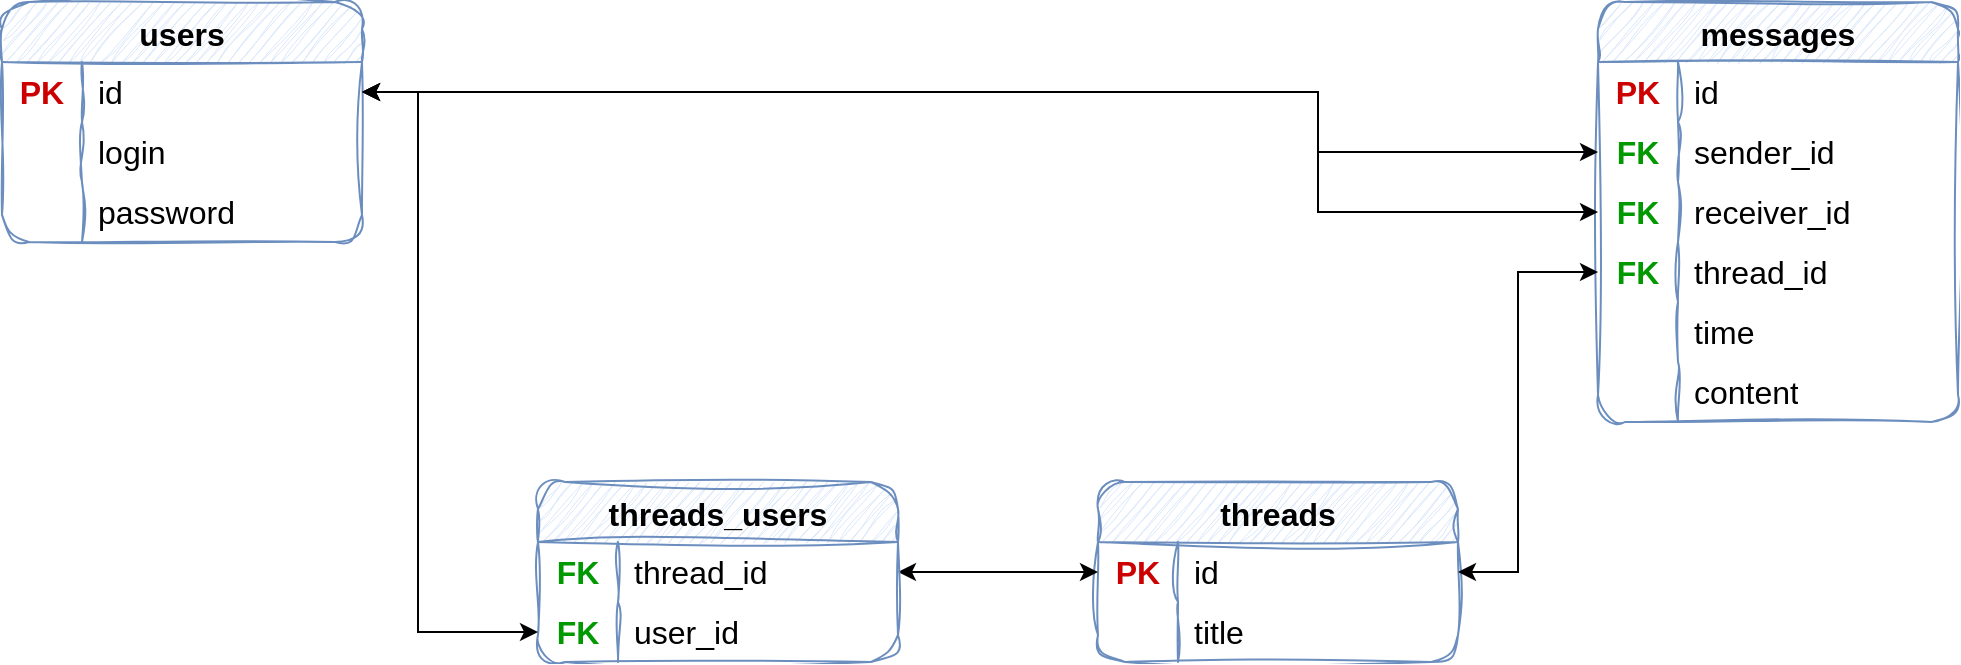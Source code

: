 <mxfile version="21.6.9" type="device">
  <diagram name="Page-1" id="cE95hKYVUQbZIjLwwMU3">
    <mxGraphModel dx="1161" dy="632" grid="1" gridSize="10" guides="1" tooltips="1" connect="1" arrows="1" fold="1" page="1" pageScale="1" pageWidth="827" pageHeight="1169" math="0" shadow="0">
      <root>
        <mxCell id="0" />
        <mxCell id="1" parent="0" />
        <mxCell id="RU5m2yaRJz_GqDEyI_JU-1" value="users" style="shape=table;startSize=30;container=1;collapsible=0;childLayout=tableLayout;fixedRows=1;rowLines=0;fontStyle=1;fontSize=16;sketch=1;curveFitting=1;jiggle=2;rounded=1;shadow=0;fillColor=#dae8fc;strokeColor=#6c8ebf;" vertex="1" parent="1">
          <mxGeometry x="72" y="120" width="180" height="120" as="geometry" />
        </mxCell>
        <mxCell id="RU5m2yaRJz_GqDEyI_JU-2" value="" style="shape=tableRow;horizontal=0;startSize=0;swimlaneHead=0;swimlaneBody=0;top=0;left=0;bottom=0;right=0;collapsible=0;dropTarget=0;fillColor=none;points=[[0,0.5],[1,0.5]];portConstraint=eastwest;strokeColor=inherit;fontSize=16;" vertex="1" parent="RU5m2yaRJz_GqDEyI_JU-1">
          <mxGeometry y="30" width="180" height="30" as="geometry" />
        </mxCell>
        <mxCell id="RU5m2yaRJz_GqDEyI_JU-3" value="PK" style="shape=partialRectangle;html=1;whiteSpace=wrap;connectable=0;fillColor=none;top=0;left=0;bottom=0;right=0;overflow=hidden;pointerEvents=1;strokeColor=inherit;fontSize=16;fontStyle=1;fontColor=#CC0000;" vertex="1" parent="RU5m2yaRJz_GqDEyI_JU-2">
          <mxGeometry width="40" height="30" as="geometry">
            <mxRectangle width="40" height="30" as="alternateBounds" />
          </mxGeometry>
        </mxCell>
        <mxCell id="RU5m2yaRJz_GqDEyI_JU-4" value="id" style="shape=partialRectangle;html=1;whiteSpace=wrap;connectable=0;fillColor=none;top=0;left=0;bottom=0;right=0;align=left;spacingLeft=6;overflow=hidden;strokeColor=inherit;fontSize=16;" vertex="1" parent="RU5m2yaRJz_GqDEyI_JU-2">
          <mxGeometry x="40" width="140" height="30" as="geometry">
            <mxRectangle width="140" height="30" as="alternateBounds" />
          </mxGeometry>
        </mxCell>
        <mxCell id="RU5m2yaRJz_GqDEyI_JU-5" value="" style="shape=tableRow;horizontal=0;startSize=0;swimlaneHead=0;swimlaneBody=0;top=0;left=0;bottom=0;right=0;collapsible=0;dropTarget=0;fillColor=none;points=[[0,0.5],[1,0.5]];portConstraint=eastwest;strokeColor=inherit;fontSize=16;" vertex="1" parent="RU5m2yaRJz_GqDEyI_JU-1">
          <mxGeometry y="60" width="180" height="30" as="geometry" />
        </mxCell>
        <mxCell id="RU5m2yaRJz_GqDEyI_JU-6" value="" style="shape=partialRectangle;html=1;whiteSpace=wrap;connectable=0;fillColor=none;top=0;left=0;bottom=0;right=0;overflow=hidden;strokeColor=inherit;fontSize=16;" vertex="1" parent="RU5m2yaRJz_GqDEyI_JU-5">
          <mxGeometry width="40" height="30" as="geometry">
            <mxRectangle width="40" height="30" as="alternateBounds" />
          </mxGeometry>
        </mxCell>
        <mxCell id="RU5m2yaRJz_GqDEyI_JU-7" value="login" style="shape=partialRectangle;html=1;whiteSpace=wrap;connectable=0;fillColor=none;top=0;left=0;bottom=0;right=0;align=left;spacingLeft=6;overflow=hidden;strokeColor=inherit;fontSize=16;" vertex="1" parent="RU5m2yaRJz_GqDEyI_JU-5">
          <mxGeometry x="40" width="140" height="30" as="geometry">
            <mxRectangle width="140" height="30" as="alternateBounds" />
          </mxGeometry>
        </mxCell>
        <mxCell id="RU5m2yaRJz_GqDEyI_JU-8" value="" style="shape=tableRow;horizontal=0;startSize=0;swimlaneHead=0;swimlaneBody=0;top=0;left=0;bottom=0;right=0;collapsible=0;dropTarget=0;fillColor=none;points=[[0,0.5],[1,0.5]];portConstraint=eastwest;strokeColor=inherit;fontSize=16;" vertex="1" parent="RU5m2yaRJz_GqDEyI_JU-1">
          <mxGeometry y="90" width="180" height="30" as="geometry" />
        </mxCell>
        <mxCell id="RU5m2yaRJz_GqDEyI_JU-9" value="" style="shape=partialRectangle;html=1;whiteSpace=wrap;connectable=0;fillColor=none;top=0;left=0;bottom=0;right=0;overflow=hidden;strokeColor=inherit;fontSize=16;" vertex="1" parent="RU5m2yaRJz_GqDEyI_JU-8">
          <mxGeometry width="40" height="30" as="geometry">
            <mxRectangle width="40" height="30" as="alternateBounds" />
          </mxGeometry>
        </mxCell>
        <mxCell id="RU5m2yaRJz_GqDEyI_JU-10" value="password" style="shape=partialRectangle;html=1;whiteSpace=wrap;connectable=0;fillColor=none;top=0;left=0;bottom=0;right=0;align=left;spacingLeft=6;overflow=hidden;strokeColor=inherit;fontSize=16;" vertex="1" parent="RU5m2yaRJz_GqDEyI_JU-8">
          <mxGeometry x="40" width="140" height="30" as="geometry">
            <mxRectangle width="140" height="30" as="alternateBounds" />
          </mxGeometry>
        </mxCell>
        <mxCell id="RU5m2yaRJz_GqDEyI_JU-11" value="messages" style="shape=table;startSize=30;container=1;collapsible=0;childLayout=tableLayout;fixedRows=1;rowLines=0;fontStyle=1;fontSize=16;sketch=1;curveFitting=1;jiggle=2;rounded=1;shadow=0;fillColor=#dae8fc;strokeColor=#6c8ebf;" vertex="1" parent="1">
          <mxGeometry x="870" y="120" width="180" height="210" as="geometry" />
        </mxCell>
        <mxCell id="RU5m2yaRJz_GqDEyI_JU-12" value="" style="shape=tableRow;horizontal=0;startSize=0;swimlaneHead=0;swimlaneBody=0;top=0;left=0;bottom=0;right=0;collapsible=0;dropTarget=0;fillColor=none;points=[[0,0.5],[1,0.5]];portConstraint=eastwest;strokeColor=inherit;fontSize=16;" vertex="1" parent="RU5m2yaRJz_GqDEyI_JU-11">
          <mxGeometry y="30" width="180" height="30" as="geometry" />
        </mxCell>
        <mxCell id="RU5m2yaRJz_GqDEyI_JU-13" value="PK" style="shape=partialRectangle;html=1;whiteSpace=wrap;connectable=0;fillColor=none;top=0;left=0;bottom=0;right=0;overflow=hidden;pointerEvents=1;strokeColor=inherit;fontSize=16;fontStyle=1;fontColor=#CC0000;" vertex="1" parent="RU5m2yaRJz_GqDEyI_JU-12">
          <mxGeometry width="40" height="30" as="geometry">
            <mxRectangle width="40" height="30" as="alternateBounds" />
          </mxGeometry>
        </mxCell>
        <mxCell id="RU5m2yaRJz_GqDEyI_JU-14" value="id" style="shape=partialRectangle;html=1;whiteSpace=wrap;connectable=0;fillColor=none;top=0;left=0;bottom=0;right=0;align=left;spacingLeft=6;overflow=hidden;strokeColor=inherit;fontSize=16;" vertex="1" parent="RU5m2yaRJz_GqDEyI_JU-12">
          <mxGeometry x="40" width="140" height="30" as="geometry">
            <mxRectangle width="140" height="30" as="alternateBounds" />
          </mxGeometry>
        </mxCell>
        <mxCell id="RU5m2yaRJz_GqDEyI_JU-15" value="" style="shape=tableRow;horizontal=0;startSize=0;swimlaneHead=0;swimlaneBody=0;top=0;left=0;bottom=0;right=0;collapsible=0;dropTarget=0;fillColor=none;points=[[0,0.5],[1,0.5]];portConstraint=eastwest;strokeColor=inherit;fontSize=16;" vertex="1" parent="RU5m2yaRJz_GqDEyI_JU-11">
          <mxGeometry y="60" width="180" height="30" as="geometry" />
        </mxCell>
        <mxCell id="RU5m2yaRJz_GqDEyI_JU-16" value="FK" style="shape=partialRectangle;html=1;whiteSpace=wrap;connectable=0;fillColor=none;top=0;left=0;bottom=0;right=0;overflow=hidden;strokeColor=inherit;fontSize=16;fontColor=#009900;fontStyle=1" vertex="1" parent="RU5m2yaRJz_GqDEyI_JU-15">
          <mxGeometry width="40" height="30" as="geometry">
            <mxRectangle width="40" height="30" as="alternateBounds" />
          </mxGeometry>
        </mxCell>
        <mxCell id="RU5m2yaRJz_GqDEyI_JU-17" value="sender_id" style="shape=partialRectangle;html=1;whiteSpace=wrap;connectable=0;fillColor=none;top=0;left=0;bottom=0;right=0;align=left;spacingLeft=6;overflow=hidden;strokeColor=inherit;fontSize=16;" vertex="1" parent="RU5m2yaRJz_GqDEyI_JU-15">
          <mxGeometry x="40" width="140" height="30" as="geometry">
            <mxRectangle width="140" height="30" as="alternateBounds" />
          </mxGeometry>
        </mxCell>
        <mxCell id="RU5m2yaRJz_GqDEyI_JU-27" value="" style="shape=tableRow;horizontal=0;startSize=0;swimlaneHead=0;swimlaneBody=0;top=0;left=0;bottom=0;right=0;collapsible=0;dropTarget=0;fillColor=none;points=[[0,0.5],[1,0.5]];portConstraint=eastwest;strokeColor=inherit;fontSize=16;" vertex="1" parent="RU5m2yaRJz_GqDEyI_JU-11">
          <mxGeometry y="90" width="180" height="30" as="geometry" />
        </mxCell>
        <mxCell id="RU5m2yaRJz_GqDEyI_JU-28" value="FK" style="shape=partialRectangle;html=1;whiteSpace=wrap;connectable=0;fillColor=none;top=0;left=0;bottom=0;right=0;overflow=hidden;pointerEvents=1;strokeColor=inherit;fontSize=16;fontColor=#009900;fontStyle=1" vertex="1" parent="RU5m2yaRJz_GqDEyI_JU-27">
          <mxGeometry width="40" height="30" as="geometry">
            <mxRectangle width="40" height="30" as="alternateBounds" />
          </mxGeometry>
        </mxCell>
        <mxCell id="RU5m2yaRJz_GqDEyI_JU-29" value="receiver_id" style="shape=partialRectangle;html=1;whiteSpace=wrap;connectable=0;fillColor=none;top=0;left=0;bottom=0;right=0;align=left;spacingLeft=6;overflow=hidden;strokeColor=inherit;fontSize=16;" vertex="1" parent="RU5m2yaRJz_GqDEyI_JU-27">
          <mxGeometry x="40" width="140" height="30" as="geometry">
            <mxRectangle width="140" height="30" as="alternateBounds" />
          </mxGeometry>
        </mxCell>
        <mxCell id="RU5m2yaRJz_GqDEyI_JU-18" value="" style="shape=tableRow;horizontal=0;startSize=0;swimlaneHead=0;swimlaneBody=0;top=0;left=0;bottom=0;right=0;collapsible=0;dropTarget=0;fillColor=none;points=[[0,0.5],[1,0.5]];portConstraint=eastwest;strokeColor=inherit;fontSize=16;" vertex="1" parent="RU5m2yaRJz_GqDEyI_JU-11">
          <mxGeometry y="120" width="180" height="30" as="geometry" />
        </mxCell>
        <mxCell id="RU5m2yaRJz_GqDEyI_JU-19" value="FK" style="shape=partialRectangle;html=1;whiteSpace=wrap;connectable=0;fillColor=none;top=0;left=0;bottom=0;right=0;overflow=hidden;strokeColor=inherit;fontSize=16;fontColor=#009900;fontStyle=1" vertex="1" parent="RU5m2yaRJz_GqDEyI_JU-18">
          <mxGeometry width="40" height="30" as="geometry">
            <mxRectangle width="40" height="30" as="alternateBounds" />
          </mxGeometry>
        </mxCell>
        <mxCell id="RU5m2yaRJz_GqDEyI_JU-20" value="thread_id" style="shape=partialRectangle;html=1;whiteSpace=wrap;connectable=0;fillColor=none;top=0;left=0;bottom=0;right=0;align=left;spacingLeft=6;overflow=hidden;strokeColor=inherit;fontSize=16;" vertex="1" parent="RU5m2yaRJz_GqDEyI_JU-18">
          <mxGeometry x="40" width="140" height="30" as="geometry">
            <mxRectangle width="140" height="30" as="alternateBounds" />
          </mxGeometry>
        </mxCell>
        <mxCell id="RU5m2yaRJz_GqDEyI_JU-21" value="" style="shape=tableRow;horizontal=0;startSize=0;swimlaneHead=0;swimlaneBody=0;top=0;left=0;bottom=0;right=0;collapsible=0;dropTarget=0;fillColor=none;points=[[0,0.5],[1,0.5]];portConstraint=eastwest;strokeColor=inherit;fontSize=16;" vertex="1" parent="RU5m2yaRJz_GqDEyI_JU-11">
          <mxGeometry y="150" width="180" height="30" as="geometry" />
        </mxCell>
        <mxCell id="RU5m2yaRJz_GqDEyI_JU-22" value="" style="shape=partialRectangle;html=1;whiteSpace=wrap;connectable=0;fillColor=none;top=0;left=0;bottom=0;right=0;overflow=hidden;strokeColor=inherit;fontSize=16;" vertex="1" parent="RU5m2yaRJz_GqDEyI_JU-21">
          <mxGeometry width="40" height="30" as="geometry">
            <mxRectangle width="40" height="30" as="alternateBounds" />
          </mxGeometry>
        </mxCell>
        <mxCell id="RU5m2yaRJz_GqDEyI_JU-23" value="time" style="shape=partialRectangle;html=1;whiteSpace=wrap;connectable=0;fillColor=none;top=0;left=0;bottom=0;right=0;align=left;spacingLeft=6;overflow=hidden;strokeColor=inherit;fontSize=16;" vertex="1" parent="RU5m2yaRJz_GqDEyI_JU-21">
          <mxGeometry x="40" width="140" height="30" as="geometry">
            <mxRectangle width="140" height="30" as="alternateBounds" />
          </mxGeometry>
        </mxCell>
        <mxCell id="RU5m2yaRJz_GqDEyI_JU-24" value="" style="shape=tableRow;horizontal=0;startSize=0;swimlaneHead=0;swimlaneBody=0;top=0;left=0;bottom=0;right=0;collapsible=0;dropTarget=0;fillColor=none;points=[[0,0.5],[1,0.5]];portConstraint=eastwest;strokeColor=inherit;fontSize=16;" vertex="1" parent="RU5m2yaRJz_GqDEyI_JU-11">
          <mxGeometry y="180" width="180" height="30" as="geometry" />
        </mxCell>
        <mxCell id="RU5m2yaRJz_GqDEyI_JU-25" value="" style="shape=partialRectangle;html=1;whiteSpace=wrap;connectable=0;fillColor=none;top=0;left=0;bottom=0;right=0;overflow=hidden;strokeColor=inherit;fontSize=16;" vertex="1" parent="RU5m2yaRJz_GqDEyI_JU-24">
          <mxGeometry width="40" height="30" as="geometry">
            <mxRectangle width="40" height="30" as="alternateBounds" />
          </mxGeometry>
        </mxCell>
        <mxCell id="RU5m2yaRJz_GqDEyI_JU-26" value="content" style="shape=partialRectangle;html=1;whiteSpace=wrap;connectable=0;fillColor=none;top=0;left=0;bottom=0;right=0;align=left;spacingLeft=6;overflow=hidden;strokeColor=inherit;fontSize=16;" vertex="1" parent="RU5m2yaRJz_GqDEyI_JU-24">
          <mxGeometry x="40" width="140" height="30" as="geometry">
            <mxRectangle width="140" height="30" as="alternateBounds" />
          </mxGeometry>
        </mxCell>
        <mxCell id="RU5m2yaRJz_GqDEyI_JU-31" value="threads" style="shape=table;startSize=30;container=1;collapsible=0;childLayout=tableLayout;fixedRows=1;rowLines=0;fontStyle=1;fontSize=16;sketch=1;curveFitting=1;jiggle=2;rounded=1;shadow=0;fillColor=#dae8fc;strokeColor=#6c8ebf;" vertex="1" parent="1">
          <mxGeometry x="620" y="360" width="180" height="90" as="geometry" />
        </mxCell>
        <mxCell id="RU5m2yaRJz_GqDEyI_JU-32" value="" style="shape=tableRow;horizontal=0;startSize=0;swimlaneHead=0;swimlaneBody=0;top=0;left=0;bottom=0;right=0;collapsible=0;dropTarget=0;fillColor=none;points=[[0,0.5],[1,0.5]];portConstraint=eastwest;strokeColor=inherit;fontSize=16;" vertex="1" parent="RU5m2yaRJz_GqDEyI_JU-31">
          <mxGeometry y="30" width="180" height="30" as="geometry" />
        </mxCell>
        <mxCell id="RU5m2yaRJz_GqDEyI_JU-33" value="PK" style="shape=partialRectangle;html=1;whiteSpace=wrap;connectable=0;fillColor=none;top=0;left=0;bottom=0;right=0;overflow=hidden;pointerEvents=1;strokeColor=inherit;fontSize=16;fontStyle=1;fontColor=#CC0000;" vertex="1" parent="RU5m2yaRJz_GqDEyI_JU-32">
          <mxGeometry width="40" height="30" as="geometry">
            <mxRectangle width="40" height="30" as="alternateBounds" />
          </mxGeometry>
        </mxCell>
        <mxCell id="RU5m2yaRJz_GqDEyI_JU-34" value="id" style="shape=partialRectangle;html=1;whiteSpace=wrap;connectable=0;fillColor=none;top=0;left=0;bottom=0;right=0;align=left;spacingLeft=6;overflow=hidden;strokeColor=inherit;fontSize=16;" vertex="1" parent="RU5m2yaRJz_GqDEyI_JU-32">
          <mxGeometry x="40" width="140" height="30" as="geometry">
            <mxRectangle width="140" height="30" as="alternateBounds" />
          </mxGeometry>
        </mxCell>
        <mxCell id="RU5m2yaRJz_GqDEyI_JU-38" value="" style="shape=tableRow;horizontal=0;startSize=0;swimlaneHead=0;swimlaneBody=0;top=0;left=0;bottom=0;right=0;collapsible=0;dropTarget=0;fillColor=none;points=[[0,0.5],[1,0.5]];portConstraint=eastwest;strokeColor=inherit;fontSize=16;" vertex="1" parent="RU5m2yaRJz_GqDEyI_JU-31">
          <mxGeometry y="60" width="180" height="30" as="geometry" />
        </mxCell>
        <mxCell id="RU5m2yaRJz_GqDEyI_JU-39" value="" style="shape=partialRectangle;html=1;whiteSpace=wrap;connectable=0;fillColor=none;top=0;left=0;bottom=0;right=0;overflow=hidden;strokeColor=inherit;fontSize=16;" vertex="1" parent="RU5m2yaRJz_GqDEyI_JU-38">
          <mxGeometry width="40" height="30" as="geometry">
            <mxRectangle width="40" height="30" as="alternateBounds" />
          </mxGeometry>
        </mxCell>
        <mxCell id="RU5m2yaRJz_GqDEyI_JU-40" value="title" style="shape=partialRectangle;html=1;whiteSpace=wrap;connectable=0;fillColor=none;top=0;left=0;bottom=0;right=0;align=left;spacingLeft=6;overflow=hidden;strokeColor=inherit;fontSize=16;" vertex="1" parent="RU5m2yaRJz_GqDEyI_JU-38">
          <mxGeometry x="40" width="140" height="30" as="geometry">
            <mxRectangle width="140" height="30" as="alternateBounds" />
          </mxGeometry>
        </mxCell>
        <mxCell id="RU5m2yaRJz_GqDEyI_JU-41" value="" style="endArrow=classic;startArrow=classic;html=1;rounded=0;entryX=0;entryY=0.5;entryDx=0;entryDy=0;exitX=1;exitY=0.5;exitDx=0;exitDy=0;shadow=0;" edge="1" parent="1" source="RU5m2yaRJz_GqDEyI_JU-46" target="RU5m2yaRJz_GqDEyI_JU-32">
          <mxGeometry width="50" height="50" relative="1" as="geometry">
            <mxPoint x="420" y="370" as="sourcePoint" />
            <mxPoint x="550" y="435" as="targetPoint" />
            <Array as="points" />
          </mxGeometry>
        </mxCell>
        <mxCell id="RU5m2yaRJz_GqDEyI_JU-42" value="" style="endArrow=classic;startArrow=classic;html=1;rounded=0;exitX=1;exitY=0.5;exitDx=0;exitDy=0;entryX=0;entryY=0.5;entryDx=0;entryDy=0;" edge="1" parent="1" source="RU5m2yaRJz_GqDEyI_JU-2" target="RU5m2yaRJz_GqDEyI_JU-15">
          <mxGeometry width="50" height="50" relative="1" as="geometry">
            <mxPoint x="600" y="350" as="sourcePoint" />
            <mxPoint x="820" y="190" as="targetPoint" />
            <Array as="points">
              <mxPoint x="730" y="165" />
              <mxPoint x="730" y="195" />
            </Array>
          </mxGeometry>
        </mxCell>
        <mxCell id="RU5m2yaRJz_GqDEyI_JU-43" value="" style="endArrow=classic;startArrow=classic;html=1;rounded=0;entryX=0;entryY=0.5;entryDx=0;entryDy=0;exitX=1;exitY=0.5;exitDx=0;exitDy=0;" edge="1" parent="1" source="RU5m2yaRJz_GqDEyI_JU-2" target="RU5m2yaRJz_GqDEyI_JU-27">
          <mxGeometry width="50" height="50" relative="1" as="geometry">
            <mxPoint x="630" y="280" as="sourcePoint" />
            <mxPoint x="680" y="230" as="targetPoint" />
            <Array as="points">
              <mxPoint x="730" y="165" />
              <mxPoint x="730" y="225" />
            </Array>
          </mxGeometry>
        </mxCell>
        <mxCell id="RU5m2yaRJz_GqDEyI_JU-44" value="" style="endArrow=classic;startArrow=classic;html=1;rounded=0;entryX=0;entryY=0.5;entryDx=0;entryDy=0;exitX=1;exitY=0.5;exitDx=0;exitDy=0;" edge="1" parent="1" source="RU5m2yaRJz_GqDEyI_JU-32" target="RU5m2yaRJz_GqDEyI_JU-18">
          <mxGeometry width="50" height="50" relative="1" as="geometry">
            <mxPoint x="770" y="330" as="sourcePoint" />
            <mxPoint x="820" y="280" as="targetPoint" />
            <Array as="points">
              <mxPoint x="830" y="405" />
              <mxPoint x="830" y="255" />
            </Array>
          </mxGeometry>
        </mxCell>
        <mxCell id="RU5m2yaRJz_GqDEyI_JU-45" value="threads_users" style="shape=table;startSize=30;container=1;collapsible=0;childLayout=tableLayout;fixedRows=1;rowLines=0;fontStyle=1;fontSize=16;sketch=1;curveFitting=1;jiggle=2;rounded=1;shadow=0;fillColor=#dae8fc;strokeColor=#6c8ebf;" vertex="1" parent="1">
          <mxGeometry x="340" y="360" width="180" height="90" as="geometry" />
        </mxCell>
        <mxCell id="RU5m2yaRJz_GqDEyI_JU-46" value="" style="shape=tableRow;horizontal=0;startSize=0;swimlaneHead=0;swimlaneBody=0;top=0;left=0;bottom=0;right=0;collapsible=0;dropTarget=0;fillColor=none;points=[[0,0.5],[1,0.5]];portConstraint=eastwest;strokeColor=inherit;fontSize=16;" vertex="1" parent="RU5m2yaRJz_GqDEyI_JU-45">
          <mxGeometry y="30" width="180" height="30" as="geometry" />
        </mxCell>
        <mxCell id="RU5m2yaRJz_GqDEyI_JU-47" value="FK" style="shape=partialRectangle;html=1;whiteSpace=wrap;connectable=0;fillColor=none;top=0;left=0;bottom=0;right=0;overflow=hidden;pointerEvents=1;strokeColor=inherit;fontSize=16;fontStyle=1;fontColor=#009900;" vertex="1" parent="RU5m2yaRJz_GqDEyI_JU-46">
          <mxGeometry width="40" height="30" as="geometry">
            <mxRectangle width="40" height="30" as="alternateBounds" />
          </mxGeometry>
        </mxCell>
        <mxCell id="RU5m2yaRJz_GqDEyI_JU-48" value="thread_id" style="shape=partialRectangle;html=1;whiteSpace=wrap;connectable=0;fillColor=none;top=0;left=0;bottom=0;right=0;align=left;spacingLeft=6;overflow=hidden;strokeColor=inherit;fontSize=16;" vertex="1" parent="RU5m2yaRJz_GqDEyI_JU-46">
          <mxGeometry x="40" width="140" height="30" as="geometry">
            <mxRectangle width="140" height="30" as="alternateBounds" />
          </mxGeometry>
        </mxCell>
        <mxCell id="RU5m2yaRJz_GqDEyI_JU-49" value="" style="shape=tableRow;horizontal=0;startSize=0;swimlaneHead=0;swimlaneBody=0;top=0;left=0;bottom=0;right=0;collapsible=0;dropTarget=0;fillColor=none;points=[[0,0.5],[1,0.5]];portConstraint=eastwest;strokeColor=inherit;fontSize=16;" vertex="1" parent="RU5m2yaRJz_GqDEyI_JU-45">
          <mxGeometry y="60" width="180" height="30" as="geometry" />
        </mxCell>
        <mxCell id="RU5m2yaRJz_GqDEyI_JU-50" value="FK" style="shape=partialRectangle;html=1;whiteSpace=wrap;connectable=0;fillColor=none;top=0;left=0;bottom=0;right=0;overflow=hidden;strokeColor=inherit;fontSize=16;fontStyle=1;fontColor=#009900;" vertex="1" parent="RU5m2yaRJz_GqDEyI_JU-49">
          <mxGeometry width="40" height="30" as="geometry">
            <mxRectangle width="40" height="30" as="alternateBounds" />
          </mxGeometry>
        </mxCell>
        <mxCell id="RU5m2yaRJz_GqDEyI_JU-51" value="user_id" style="shape=partialRectangle;html=1;whiteSpace=wrap;connectable=0;fillColor=none;top=0;left=0;bottom=0;right=0;align=left;spacingLeft=6;overflow=hidden;strokeColor=inherit;fontSize=16;" vertex="1" parent="RU5m2yaRJz_GqDEyI_JU-49">
          <mxGeometry x="40" width="140" height="30" as="geometry">
            <mxRectangle width="140" height="30" as="alternateBounds" />
          </mxGeometry>
        </mxCell>
        <mxCell id="RU5m2yaRJz_GqDEyI_JU-52" value="" style="endArrow=classic;startArrow=classic;html=1;rounded=0;entryX=0;entryY=0.5;entryDx=0;entryDy=0;exitX=1;exitY=0.5;exitDx=0;exitDy=0;" edge="1" parent="1" source="RU5m2yaRJz_GqDEyI_JU-2" target="RU5m2yaRJz_GqDEyI_JU-49">
          <mxGeometry width="50" height="50" relative="1" as="geometry">
            <mxPoint x="130" y="350" as="sourcePoint" />
            <mxPoint x="180" y="300" as="targetPoint" />
            <Array as="points">
              <mxPoint x="280" y="165" />
              <mxPoint x="280" y="435" />
            </Array>
          </mxGeometry>
        </mxCell>
      </root>
    </mxGraphModel>
  </diagram>
</mxfile>
